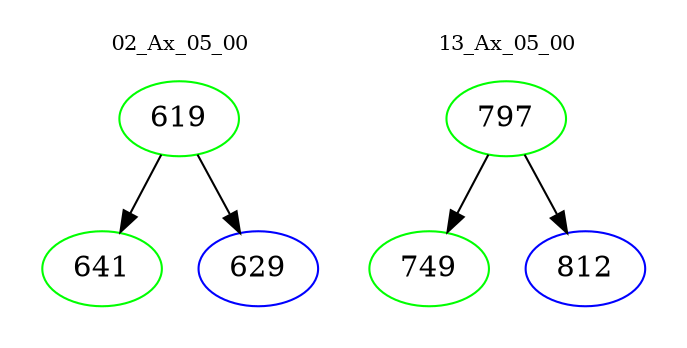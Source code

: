 digraph{
subgraph cluster_0 {
color = white
label = "02_Ax_05_00";
fontsize=10;
T0_619 [label="619", color="green"]
T0_619 -> T0_641 [color="black"]
T0_641 [label="641", color="green"]
T0_619 -> T0_629 [color="black"]
T0_629 [label="629", color="blue"]
}
subgraph cluster_1 {
color = white
label = "13_Ax_05_00";
fontsize=10;
T1_797 [label="797", color="green"]
T1_797 -> T1_749 [color="black"]
T1_749 [label="749", color="green"]
T1_797 -> T1_812 [color="black"]
T1_812 [label="812", color="blue"]
}
}
